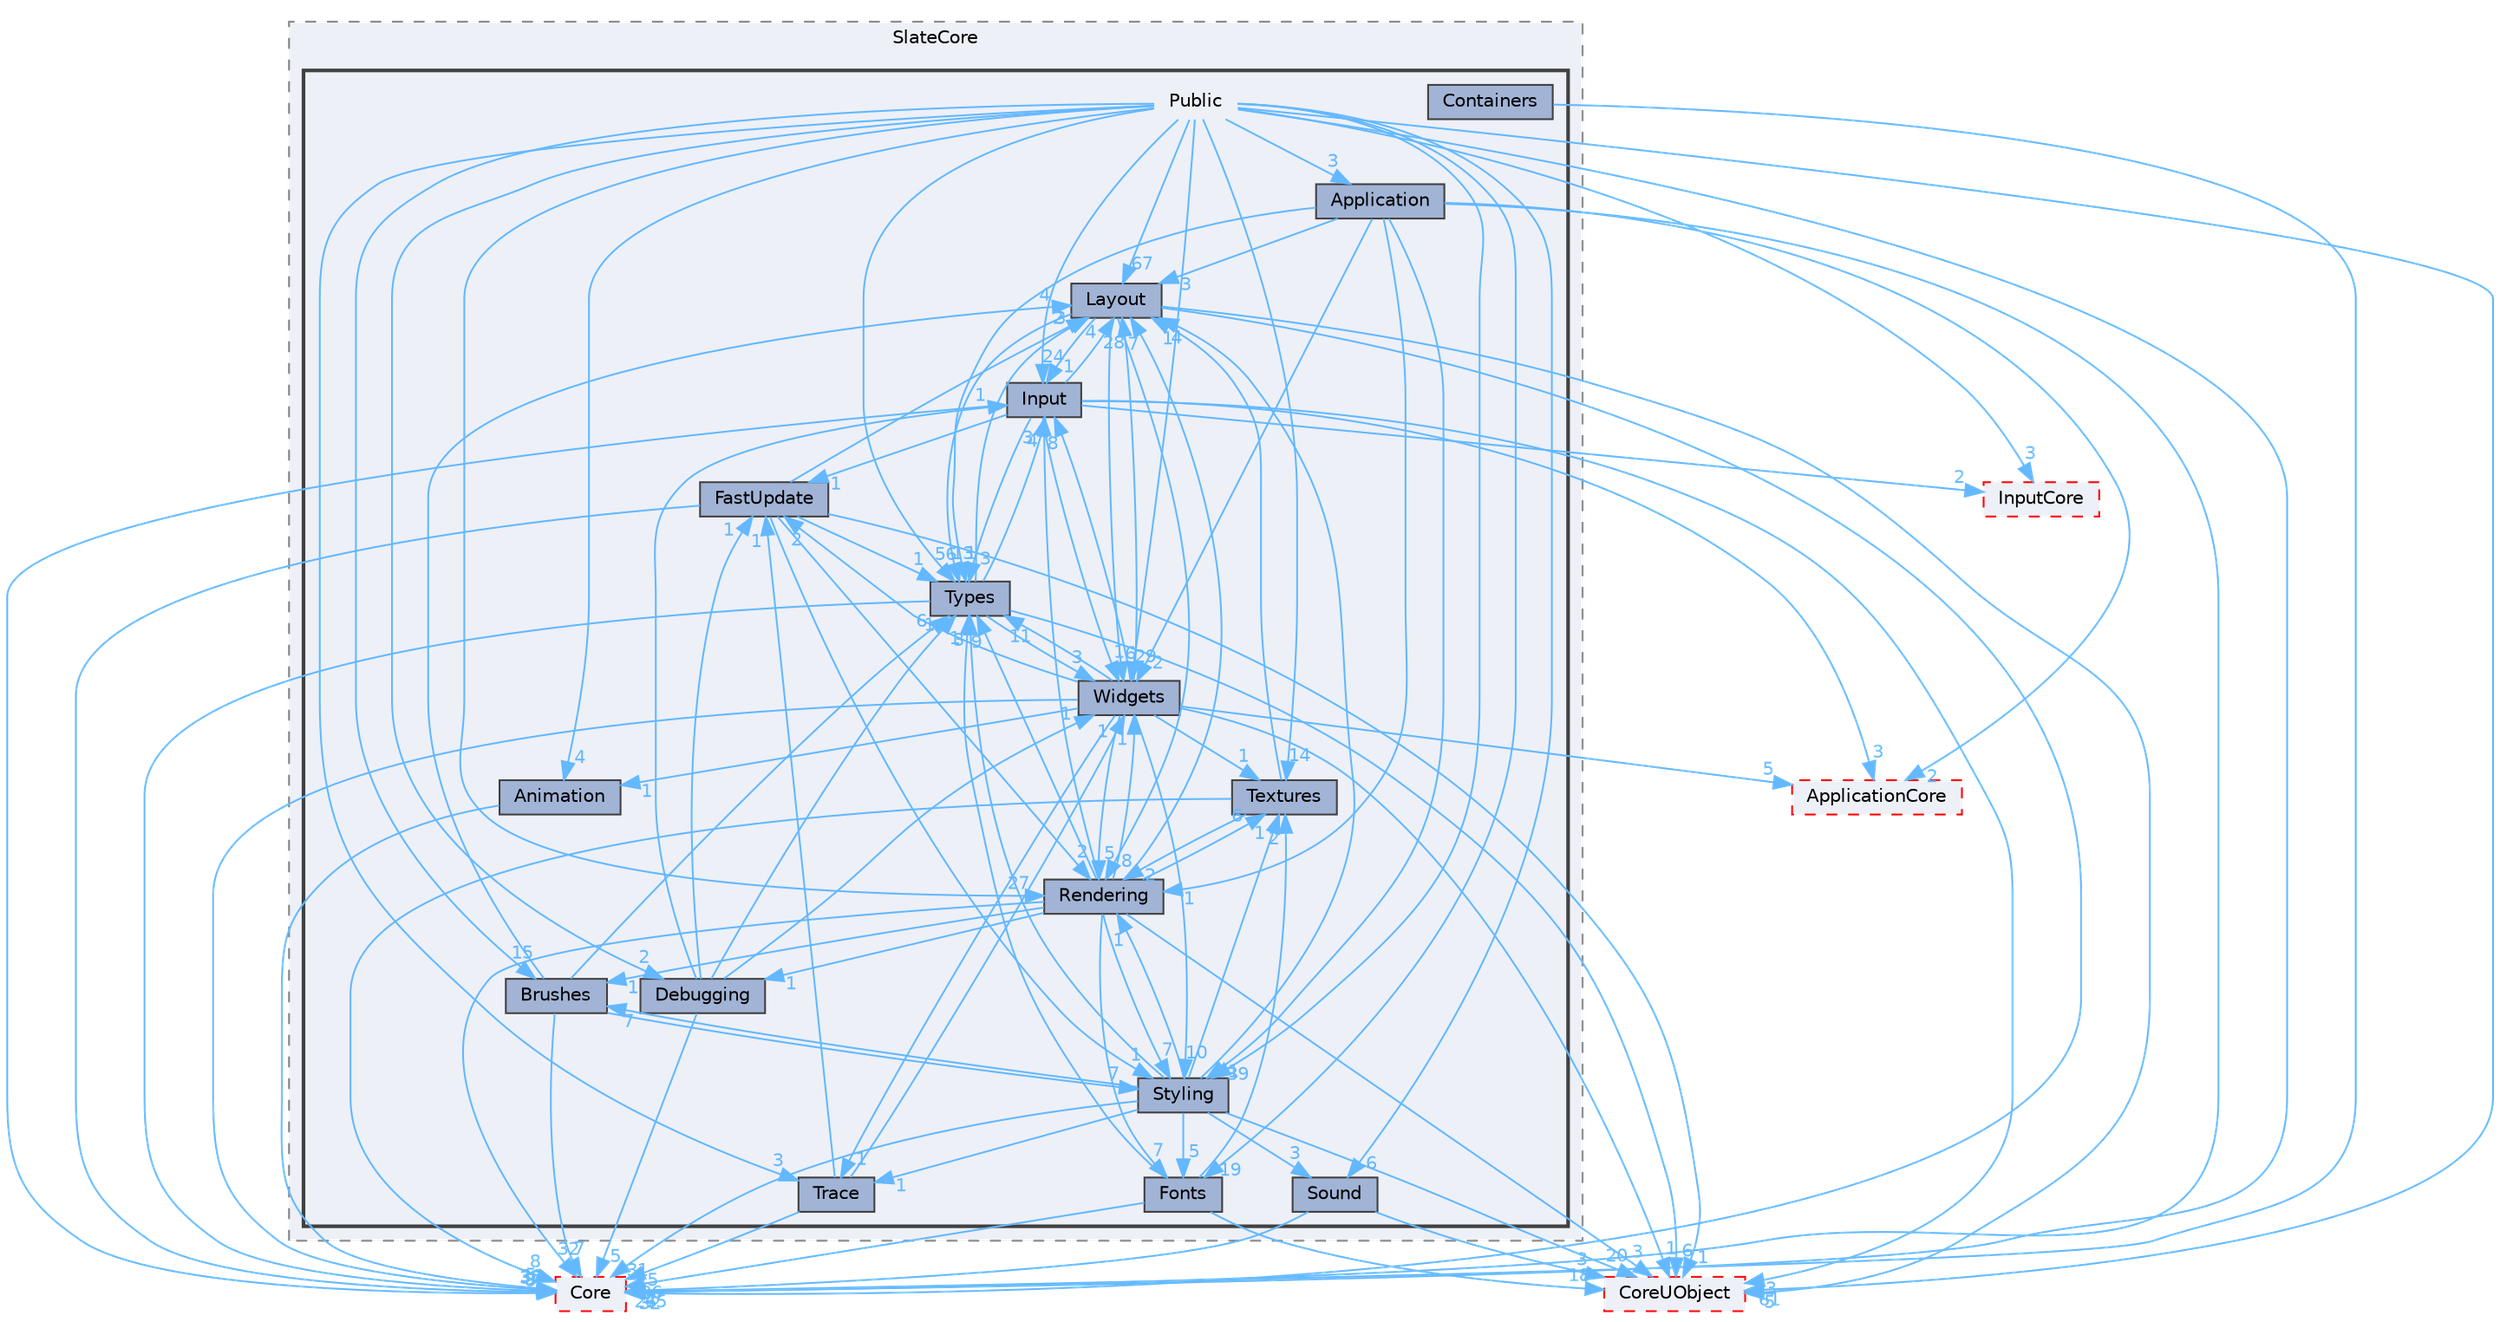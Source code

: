 digraph "Public"
{
 // INTERACTIVE_SVG=YES
 // LATEX_PDF_SIZE
  bgcolor="transparent";
  edge [fontname=Helvetica,fontsize=10,labelfontname=Helvetica,labelfontsize=10];
  node [fontname=Helvetica,fontsize=10,shape=box,height=0.2,width=0.4];
  compound=true
  subgraph clusterdir_f0f0d357c8c9eca10fb05693ae8c53b1 {
    graph [ bgcolor="#edf0f7", pencolor="grey50", label="SlateCore", fontname=Helvetica,fontsize=10 style="filled,dashed", URL="dir_f0f0d357c8c9eca10fb05693ae8c53b1.html",tooltip=""]
  subgraph clusterdir_14e7ebd69e9a4010803c73febb04adda {
    graph [ bgcolor="#edf0f7", pencolor="grey25", label="", fontname=Helvetica,fontsize=10 style="filled,bold", URL="dir_14e7ebd69e9a4010803c73febb04adda.html",tooltip=""]
    dir_14e7ebd69e9a4010803c73febb04adda [shape=plaintext, label="Public"];
  dir_0d42715e3d76f94588cc155cac74af06 [label="Animation", fillcolor="#a2b4d6", color="grey25", style="filled", URL="dir_0d42715e3d76f94588cc155cac74af06.html",tooltip=""];
  dir_5a9426b1354d1e42acfba9a56081fbec [label="Application", fillcolor="#a2b4d6", color="grey25", style="filled", URL="dir_5a9426b1354d1e42acfba9a56081fbec.html",tooltip=""];
  dir_f80fc63d7891248ae199e08890204263 [label="Brushes", fillcolor="#a2b4d6", color="grey25", style="filled", URL="dir_f80fc63d7891248ae199e08890204263.html",tooltip=""];
  dir_6bede415586d3618551a4364d3ce1066 [label="Containers", fillcolor="#a2b4d6", color="grey25", style="filled", URL="dir_6bede415586d3618551a4364d3ce1066.html",tooltip=""];
  dir_f362dde3cc9c5505ce6323242b6f5aaf [label="Debugging", fillcolor="#a2b4d6", color="grey25", style="filled", URL="dir_f362dde3cc9c5505ce6323242b6f5aaf.html",tooltip=""];
  dir_c7bd69a04b005fff050c40121eaff101 [label="FastUpdate", fillcolor="#a2b4d6", color="grey25", style="filled", URL="dir_c7bd69a04b005fff050c40121eaff101.html",tooltip=""];
  dir_38acfaf937b57e3b915c5d49d04ab792 [label="Fonts", fillcolor="#a2b4d6", color="grey25", style="filled", URL="dir_38acfaf937b57e3b915c5d49d04ab792.html",tooltip=""];
  dir_d3d9e9dde9f93e66ba0f7c6ced170280 [label="Input", fillcolor="#a2b4d6", color="grey25", style="filled", URL="dir_d3d9e9dde9f93e66ba0f7c6ced170280.html",tooltip=""];
  dir_59de1ec1d766f3d531682fe99e593e3d [label="Layout", fillcolor="#a2b4d6", color="grey25", style="filled", URL="dir_59de1ec1d766f3d531682fe99e593e3d.html",tooltip=""];
  dir_fbce47e4ae815d0081b49ec8682d34b2 [label="Rendering", fillcolor="#a2b4d6", color="grey25", style="filled", URL="dir_fbce47e4ae815d0081b49ec8682d34b2.html",tooltip=""];
  dir_d7f1ab699135fe334e01abe12c8fe7c1 [label="Sound", fillcolor="#a2b4d6", color="grey25", style="filled", URL="dir_d7f1ab699135fe334e01abe12c8fe7c1.html",tooltip=""];
  dir_6331a9421f1e8db8392ab349be8aa572 [label="Styling", fillcolor="#a2b4d6", color="grey25", style="filled", URL="dir_6331a9421f1e8db8392ab349be8aa572.html",tooltip=""];
  dir_522901d0468144ac44219c7b8e2ad0fa [label="Textures", fillcolor="#a2b4d6", color="grey25", style="filled", URL="dir_522901d0468144ac44219c7b8e2ad0fa.html",tooltip=""];
  dir_e56113399c4cd40ed986cc28a0e64959 [label="Trace", fillcolor="#a2b4d6", color="grey25", style="filled", URL="dir_e56113399c4cd40ed986cc28a0e64959.html",tooltip=""];
  dir_794fc8708937e2950f05748bfb481b64 [label="Types", fillcolor="#a2b4d6", color="grey25", style="filled", URL="dir_794fc8708937e2950f05748bfb481b64.html",tooltip=""];
  dir_e7d20d9ce38b6dd031a5aa9f51470c23 [label="Widgets", fillcolor="#a2b4d6", color="grey25", style="filled", URL="dir_e7d20d9ce38b6dd031a5aa9f51470c23.html",tooltip=""];
  }
  }
  dir_0e6cddcc9caa1238c7f3774224afaa45 [label="Core", fillcolor="#edf0f7", color="red", style="filled,dashed", URL="dir_0e6cddcc9caa1238c7f3774224afaa45.html",tooltip=""];
  dir_3e8e1daf27a38f5d72a6cbf6f3b5d663 [label="InputCore", fillcolor="#edf0f7", color="red", style="filled,dashed", URL="dir_3e8e1daf27a38f5d72a6cbf6f3b5d663.html",tooltip=""];
  dir_4c499e5e32e2b4479ad7e552df73eeae [label="CoreUObject", fillcolor="#edf0f7", color="red", style="filled,dashed", URL="dir_4c499e5e32e2b4479ad7e552df73eeae.html",tooltip=""];
  dir_a0470932637a5b4378844d0dd6134206 [label="ApplicationCore", fillcolor="#edf0f7", color="red", style="filled,dashed", URL="dir_a0470932637a5b4378844d0dd6134206.html",tooltip=""];
  dir_14e7ebd69e9a4010803c73febb04adda->dir_0d42715e3d76f94588cc155cac74af06 [headlabel="4", labeldistance=1.5 headhref="dir_000953_000038.html" href="dir_000953_000038.html" color="steelblue1" fontcolor="steelblue1"];
  dir_14e7ebd69e9a4010803c73febb04adda->dir_0e6cddcc9caa1238c7f3774224afaa45 [headlabel="265", labeldistance=1.5 headhref="dir_000953_000266.html" href="dir_000953_000266.html" color="steelblue1" fontcolor="steelblue1"];
  dir_14e7ebd69e9a4010803c73febb04adda->dir_38acfaf937b57e3b915c5d49d04ab792 [headlabel="19", labeldistance=1.5 headhref="dir_000953_000407.html" href="dir_000953_000407.html" color="steelblue1" fontcolor="steelblue1"];
  dir_14e7ebd69e9a4010803c73febb04adda->dir_3e8e1daf27a38f5d72a6cbf6f3b5d663 [headlabel="3", labeldistance=1.5 headhref="dir_000953_000493.html" href="dir_000953_000493.html" color="steelblue1" fontcolor="steelblue1"];
  dir_14e7ebd69e9a4010803c73febb04adda->dir_4c499e5e32e2b4479ad7e552df73eeae [headlabel="61", labeldistance=1.5 headhref="dir_000953_000268.html" href="dir_000953_000268.html" color="steelblue1" fontcolor="steelblue1"];
  dir_14e7ebd69e9a4010803c73febb04adda->dir_522901d0468144ac44219c7b8e2ad0fa [headlabel="14", labeldistance=1.5 headhref="dir_000953_001185.html" href="dir_000953_001185.html" color="steelblue1" fontcolor="steelblue1"];
  dir_14e7ebd69e9a4010803c73febb04adda->dir_59de1ec1d766f3d531682fe99e593e3d [headlabel="67", labeldistance=1.5 headhref="dir_000953_000561.html" href="dir_000953_000561.html" color="steelblue1" fontcolor="steelblue1"];
  dir_14e7ebd69e9a4010803c73febb04adda->dir_5a9426b1354d1e42acfba9a56081fbec [headlabel="3", labeldistance=1.5 headhref="dir_000953_000055.html" href="dir_000953_000055.html" color="steelblue1" fontcolor="steelblue1"];
  dir_14e7ebd69e9a4010803c73febb04adda->dir_6331a9421f1e8db8392ab349be8aa572 [headlabel="39", labeldistance=1.5 headhref="dir_000953_001145.html" href="dir_000953_001145.html" color="steelblue1" fontcolor="steelblue1"];
  dir_14e7ebd69e9a4010803c73febb04adda->dir_794fc8708937e2950f05748bfb481b64 [headlabel="56", labeldistance=1.5 headhref="dir_000953_001219.html" href="dir_000953_001219.html" color="steelblue1" fontcolor="steelblue1"];
  dir_14e7ebd69e9a4010803c73febb04adda->dir_d3d9e9dde9f93e66ba0f7c6ced170280 [headlabel="24", labeldistance=1.5 headhref="dir_000953_000492.html" href="dir_000953_000492.html" color="steelblue1" fontcolor="steelblue1"];
  dir_14e7ebd69e9a4010803c73febb04adda->dir_d7f1ab699135fe334e01abe12c8fe7c1 [headlabel="6", labeldistance=1.5 headhref="dir_000953_001055.html" href="dir_000953_001055.html" color="steelblue1" fontcolor="steelblue1"];
  dir_14e7ebd69e9a4010803c73febb04adda->dir_e56113399c4cd40ed986cc28a0e64959 [headlabel="3", labeldistance=1.5 headhref="dir_000953_001193.html" href="dir_000953_001193.html" color="steelblue1" fontcolor="steelblue1"];
  dir_14e7ebd69e9a4010803c73febb04adda->dir_e7d20d9ce38b6dd031a5aa9f51470c23 [headlabel="29", labeldistance=1.5 headhref="dir_000953_001290.html" href="dir_000953_001290.html" color="steelblue1" fontcolor="steelblue1"];
  dir_14e7ebd69e9a4010803c73febb04adda->dir_f362dde3cc9c5505ce6323242b6f5aaf [headlabel="2", labeldistance=1.5 headhref="dir_000953_000302.html" href="dir_000953_000302.html" color="steelblue1" fontcolor="steelblue1"];
  dir_14e7ebd69e9a4010803c73febb04adda->dir_f80fc63d7891248ae199e08890204263 [headlabel="15", labeldistance=1.5 headhref="dir_000953_000113.html" href="dir_000953_000113.html" color="steelblue1" fontcolor="steelblue1"];
  dir_14e7ebd69e9a4010803c73febb04adda->dir_fbce47e4ae815d0081b49ec8682d34b2 [headlabel="27", labeldistance=1.5 headhref="dir_000953_000963.html" href="dir_000953_000963.html" color="steelblue1" fontcolor="steelblue1"];
  dir_0d42715e3d76f94588cc155cac74af06->dir_0e6cddcc9caa1238c7f3774224afaa45 [headlabel="5", labeldistance=1.5 headhref="dir_000038_000266.html" href="dir_000038_000266.html" color="steelblue1" fontcolor="steelblue1"];
  dir_5a9426b1354d1e42acfba9a56081fbec->dir_0e6cddcc9caa1238c7f3774224afaa45 [headlabel="7", labeldistance=1.5 headhref="dir_000055_000266.html" href="dir_000055_000266.html" color="steelblue1" fontcolor="steelblue1"];
  dir_5a9426b1354d1e42acfba9a56081fbec->dir_59de1ec1d766f3d531682fe99e593e3d [headlabel="3", labeldistance=1.5 headhref="dir_000055_000561.html" href="dir_000055_000561.html" color="steelblue1" fontcolor="steelblue1"];
  dir_5a9426b1354d1e42acfba9a56081fbec->dir_6331a9421f1e8db8392ab349be8aa572 [headlabel="1", labeldistance=1.5 headhref="dir_000055_001145.html" href="dir_000055_001145.html" color="steelblue1" fontcolor="steelblue1"];
  dir_5a9426b1354d1e42acfba9a56081fbec->dir_794fc8708937e2950f05748bfb481b64 [headlabel="1", labeldistance=1.5 headhref="dir_000055_001219.html" href="dir_000055_001219.html" color="steelblue1" fontcolor="steelblue1"];
  dir_5a9426b1354d1e42acfba9a56081fbec->dir_a0470932637a5b4378844d0dd6134206 [headlabel="2", labeldistance=1.5 headhref="dir_000055_000056.html" href="dir_000055_000056.html" color="steelblue1" fontcolor="steelblue1"];
  dir_5a9426b1354d1e42acfba9a56081fbec->dir_e7d20d9ce38b6dd031a5aa9f51470c23 [headlabel="2", labeldistance=1.5 headhref="dir_000055_001290.html" href="dir_000055_001290.html" color="steelblue1" fontcolor="steelblue1"];
  dir_5a9426b1354d1e42acfba9a56081fbec->dir_fbce47e4ae815d0081b49ec8682d34b2 [headlabel="1", labeldistance=1.5 headhref="dir_000055_000963.html" href="dir_000055_000963.html" color="steelblue1" fontcolor="steelblue1"];
  dir_f80fc63d7891248ae199e08890204263->dir_0e6cddcc9caa1238c7f3774224afaa45 [headlabel="7", labeldistance=1.5 headhref="dir_000113_000266.html" href="dir_000113_000266.html" color="steelblue1" fontcolor="steelblue1"];
  dir_f80fc63d7891248ae199e08890204263->dir_59de1ec1d766f3d531682fe99e593e3d [headlabel="4", labeldistance=1.5 headhref="dir_000113_000561.html" href="dir_000113_000561.html" color="steelblue1" fontcolor="steelblue1"];
  dir_f80fc63d7891248ae199e08890204263->dir_6331a9421f1e8db8392ab349be8aa572 [headlabel="7", labeldistance=1.5 headhref="dir_000113_001145.html" href="dir_000113_001145.html" color="steelblue1" fontcolor="steelblue1"];
  dir_f80fc63d7891248ae199e08890204263->dir_794fc8708937e2950f05748bfb481b64 [headlabel="6", labeldistance=1.5 headhref="dir_000113_001219.html" href="dir_000113_001219.html" color="steelblue1" fontcolor="steelblue1"];
  dir_6bede415586d3618551a4364d3ce1066->dir_0e6cddcc9caa1238c7f3774224afaa45 [headlabel="7", labeldistance=1.5 headhref="dir_000256_000266.html" href="dir_000256_000266.html" color="steelblue1" fontcolor="steelblue1"];
  dir_f362dde3cc9c5505ce6323242b6f5aaf->dir_0e6cddcc9caa1238c7f3774224afaa45 [headlabel="5", labeldistance=1.5 headhref="dir_000302_000266.html" href="dir_000302_000266.html" color="steelblue1" fontcolor="steelblue1"];
  dir_f362dde3cc9c5505ce6323242b6f5aaf->dir_794fc8708937e2950f05748bfb481b64 [headlabel="1", labeldistance=1.5 headhref="dir_000302_001219.html" href="dir_000302_001219.html" color="steelblue1" fontcolor="steelblue1"];
  dir_f362dde3cc9c5505ce6323242b6f5aaf->dir_c7bd69a04b005fff050c40121eaff101 [headlabel="1", labeldistance=1.5 headhref="dir_000302_000393.html" href="dir_000302_000393.html" color="steelblue1" fontcolor="steelblue1"];
  dir_f362dde3cc9c5505ce6323242b6f5aaf->dir_d3d9e9dde9f93e66ba0f7c6ced170280 [headlabel="1", labeldistance=1.5 headhref="dir_000302_000492.html" href="dir_000302_000492.html" color="steelblue1" fontcolor="steelblue1"];
  dir_f362dde3cc9c5505ce6323242b6f5aaf->dir_e7d20d9ce38b6dd031a5aa9f51470c23 [headlabel="1", labeldistance=1.5 headhref="dir_000302_001290.html" href="dir_000302_001290.html" color="steelblue1" fontcolor="steelblue1"];
  dir_c7bd69a04b005fff050c40121eaff101->dir_0e6cddcc9caa1238c7f3774224afaa45 [headlabel="9", labeldistance=1.5 headhref="dir_000393_000266.html" href="dir_000393_000266.html" color="steelblue1" fontcolor="steelblue1"];
  dir_c7bd69a04b005fff050c40121eaff101->dir_4c499e5e32e2b4479ad7e552df73eeae [headlabel="1", labeldistance=1.5 headhref="dir_000393_000268.html" href="dir_000393_000268.html" color="steelblue1" fontcolor="steelblue1"];
  dir_c7bd69a04b005fff050c40121eaff101->dir_59de1ec1d766f3d531682fe99e593e3d [headlabel="2", labeldistance=1.5 headhref="dir_000393_000561.html" href="dir_000393_000561.html" color="steelblue1" fontcolor="steelblue1"];
  dir_c7bd69a04b005fff050c40121eaff101->dir_6331a9421f1e8db8392ab349be8aa572 [headlabel="1", labeldistance=1.5 headhref="dir_000393_001145.html" href="dir_000393_001145.html" color="steelblue1" fontcolor="steelblue1"];
  dir_c7bd69a04b005fff050c40121eaff101->dir_794fc8708937e2950f05748bfb481b64 [headlabel="1", labeldistance=1.5 headhref="dir_000393_001219.html" href="dir_000393_001219.html" color="steelblue1" fontcolor="steelblue1"];
  dir_c7bd69a04b005fff050c40121eaff101->dir_fbce47e4ae815d0081b49ec8682d34b2 [headlabel="2", labeldistance=1.5 headhref="dir_000393_000963.html" href="dir_000393_000963.html" color="steelblue1" fontcolor="steelblue1"];
  dir_38acfaf937b57e3b915c5d49d04ab792->dir_0e6cddcc9caa1238c7f3774224afaa45 [headlabel="26", labeldistance=1.5 headhref="dir_000407_000266.html" href="dir_000407_000266.html" color="steelblue1" fontcolor="steelblue1"];
  dir_38acfaf937b57e3b915c5d49d04ab792->dir_4c499e5e32e2b4479ad7e552df73eeae [headlabel="18", labeldistance=1.5 headhref="dir_000407_000268.html" href="dir_000407_000268.html" color="steelblue1" fontcolor="steelblue1"];
  dir_38acfaf937b57e3b915c5d49d04ab792->dir_522901d0468144ac44219c7b8e2ad0fa [headlabel="2", labeldistance=1.5 headhref="dir_000407_001185.html" href="dir_000407_001185.html" color="steelblue1" fontcolor="steelblue1"];
  dir_38acfaf937b57e3b915c5d49d04ab792->dir_794fc8708937e2950f05748bfb481b64 [headlabel="1", labeldistance=1.5 headhref="dir_000407_001219.html" href="dir_000407_001219.html" color="steelblue1" fontcolor="steelblue1"];
  dir_d3d9e9dde9f93e66ba0f7c6ced170280->dir_0e6cddcc9caa1238c7f3774224afaa45 [headlabel="8", labeldistance=1.5 headhref="dir_000492_000266.html" href="dir_000492_000266.html" color="steelblue1" fontcolor="steelblue1"];
  dir_d3d9e9dde9f93e66ba0f7c6ced170280->dir_3e8e1daf27a38f5d72a6cbf6f3b5d663 [headlabel="2", labeldistance=1.5 headhref="dir_000492_000493.html" href="dir_000492_000493.html" color="steelblue1" fontcolor="steelblue1"];
  dir_d3d9e9dde9f93e66ba0f7c6ced170280->dir_4c499e5e32e2b4479ad7e552df73eeae [headlabel="3", labeldistance=1.5 headhref="dir_000492_000268.html" href="dir_000492_000268.html" color="steelblue1" fontcolor="steelblue1"];
  dir_d3d9e9dde9f93e66ba0f7c6ced170280->dir_59de1ec1d766f3d531682fe99e593e3d [headlabel="4", labeldistance=1.5 headhref="dir_000492_000561.html" href="dir_000492_000561.html" color="steelblue1" fontcolor="steelblue1"];
  dir_d3d9e9dde9f93e66ba0f7c6ced170280->dir_794fc8708937e2950f05748bfb481b64 [headlabel="3", labeldistance=1.5 headhref="dir_000492_001219.html" href="dir_000492_001219.html" color="steelblue1" fontcolor="steelblue1"];
  dir_d3d9e9dde9f93e66ba0f7c6ced170280->dir_a0470932637a5b4378844d0dd6134206 [headlabel="3", labeldistance=1.5 headhref="dir_000492_000056.html" href="dir_000492_000056.html" color="steelblue1" fontcolor="steelblue1"];
  dir_d3d9e9dde9f93e66ba0f7c6ced170280->dir_c7bd69a04b005fff050c40121eaff101 [headlabel="1", labeldistance=1.5 headhref="dir_000492_000393.html" href="dir_000492_000393.html" color="steelblue1" fontcolor="steelblue1"];
  dir_d3d9e9dde9f93e66ba0f7c6ced170280->dir_e7d20d9ce38b6dd031a5aa9f51470c23 [headlabel="1", labeldistance=1.5 headhref="dir_000492_001290.html" href="dir_000492_001290.html" color="steelblue1" fontcolor="steelblue1"];
  dir_59de1ec1d766f3d531682fe99e593e3d->dir_0e6cddcc9caa1238c7f3774224afaa45 [headlabel="32", labeldistance=1.5 headhref="dir_000561_000266.html" href="dir_000561_000266.html" color="steelblue1" fontcolor="steelblue1"];
  dir_59de1ec1d766f3d531682fe99e593e3d->dir_4c499e5e32e2b4479ad7e552df73eeae [headlabel="5", labeldistance=1.5 headhref="dir_000561_000268.html" href="dir_000561_000268.html" color="steelblue1" fontcolor="steelblue1"];
  dir_59de1ec1d766f3d531682fe99e593e3d->dir_794fc8708937e2950f05748bfb481b64 [headlabel="13", labeldistance=1.5 headhref="dir_000561_001219.html" href="dir_000561_001219.html" color="steelblue1" fontcolor="steelblue1"];
  dir_59de1ec1d766f3d531682fe99e593e3d->dir_d3d9e9dde9f93e66ba0f7c6ced170280 [headlabel="1", labeldistance=1.5 headhref="dir_000561_000492.html" href="dir_000561_000492.html" color="steelblue1" fontcolor="steelblue1"];
  dir_59de1ec1d766f3d531682fe99e593e3d->dir_e7d20d9ce38b6dd031a5aa9f51470c23 [headlabel="6", labeldistance=1.5 headhref="dir_000561_001290.html" href="dir_000561_001290.html" color="steelblue1" fontcolor="steelblue1"];
  dir_59de1ec1d766f3d531682fe99e593e3d->dir_fbce47e4ae815d0081b49ec8682d34b2 [headlabel="8", labeldistance=1.5 headhref="dir_000561_000963.html" href="dir_000561_000963.html" color="steelblue1" fontcolor="steelblue1"];
  dir_fbce47e4ae815d0081b49ec8682d34b2->dir_0e6cddcc9caa1238c7f3774224afaa45 [headlabel="32", labeldistance=1.5 headhref="dir_000963_000266.html" href="dir_000963_000266.html" color="steelblue1" fontcolor="steelblue1"];
  dir_fbce47e4ae815d0081b49ec8682d34b2->dir_38acfaf937b57e3b915c5d49d04ab792 [headlabel="7", labeldistance=1.5 headhref="dir_000963_000407.html" href="dir_000963_000407.html" color="steelblue1" fontcolor="steelblue1"];
  dir_fbce47e4ae815d0081b49ec8682d34b2->dir_4c499e5e32e2b4479ad7e552df73eeae [headlabel="3", labeldistance=1.5 headhref="dir_000963_000268.html" href="dir_000963_000268.html" color="steelblue1" fontcolor="steelblue1"];
  dir_fbce47e4ae815d0081b49ec8682d34b2->dir_522901d0468144ac44219c7b8e2ad0fa [headlabel="6", labeldistance=1.5 headhref="dir_000963_001185.html" href="dir_000963_001185.html" color="steelblue1" fontcolor="steelblue1"];
  dir_fbce47e4ae815d0081b49ec8682d34b2->dir_59de1ec1d766f3d531682fe99e593e3d [headlabel="7", labeldistance=1.5 headhref="dir_000963_000561.html" href="dir_000963_000561.html" color="steelblue1" fontcolor="steelblue1"];
  dir_fbce47e4ae815d0081b49ec8682d34b2->dir_6331a9421f1e8db8392ab349be8aa572 [headlabel="7", labeldistance=1.5 headhref="dir_000963_001145.html" href="dir_000963_001145.html" color="steelblue1" fontcolor="steelblue1"];
  dir_fbce47e4ae815d0081b49ec8682d34b2->dir_794fc8708937e2950f05748bfb481b64 [headlabel="9", labeldistance=1.5 headhref="dir_000963_001219.html" href="dir_000963_001219.html" color="steelblue1" fontcolor="steelblue1"];
  dir_fbce47e4ae815d0081b49ec8682d34b2->dir_d3d9e9dde9f93e66ba0f7c6ced170280 [headlabel="4", labeldistance=1.5 headhref="dir_000963_000492.html" href="dir_000963_000492.html" color="steelblue1" fontcolor="steelblue1"];
  dir_fbce47e4ae815d0081b49ec8682d34b2->dir_e7d20d9ce38b6dd031a5aa9f51470c23 [headlabel="1", labeldistance=1.5 headhref="dir_000963_001290.html" href="dir_000963_001290.html" color="steelblue1" fontcolor="steelblue1"];
  dir_fbce47e4ae815d0081b49ec8682d34b2->dir_f362dde3cc9c5505ce6323242b6f5aaf [headlabel="1", labeldistance=1.5 headhref="dir_000963_000302.html" href="dir_000963_000302.html" color="steelblue1" fontcolor="steelblue1"];
  dir_fbce47e4ae815d0081b49ec8682d34b2->dir_f80fc63d7891248ae199e08890204263 [headlabel="1", labeldistance=1.5 headhref="dir_000963_000113.html" href="dir_000963_000113.html" color="steelblue1" fontcolor="steelblue1"];
  dir_d7f1ab699135fe334e01abe12c8fe7c1->dir_0e6cddcc9caa1238c7f3774224afaa45 [headlabel="4", labeldistance=1.5 headhref="dir_001055_000266.html" href="dir_001055_000266.html" color="steelblue1" fontcolor="steelblue1"];
  dir_d7f1ab699135fe334e01abe12c8fe7c1->dir_4c499e5e32e2b4479ad7e552df73eeae [headlabel="3", labeldistance=1.5 headhref="dir_001055_000268.html" href="dir_001055_000268.html" color="steelblue1" fontcolor="steelblue1"];
  dir_6331a9421f1e8db8392ab349be8aa572->dir_0e6cddcc9caa1238c7f3774224afaa45 [headlabel="31", labeldistance=1.5 headhref="dir_001145_000266.html" href="dir_001145_000266.html" color="steelblue1" fontcolor="steelblue1"];
  dir_6331a9421f1e8db8392ab349be8aa572->dir_38acfaf937b57e3b915c5d49d04ab792 [headlabel="5", labeldistance=1.5 headhref="dir_001145_000407.html" href="dir_001145_000407.html" color="steelblue1" fontcolor="steelblue1"];
  dir_6331a9421f1e8db8392ab349be8aa572->dir_4c499e5e32e2b4479ad7e552df73eeae [headlabel="20", labeldistance=1.5 headhref="dir_001145_000268.html" href="dir_001145_000268.html" color="steelblue1" fontcolor="steelblue1"];
  dir_6331a9421f1e8db8392ab349be8aa572->dir_522901d0468144ac44219c7b8e2ad0fa [headlabel="1", labeldistance=1.5 headhref="dir_001145_001185.html" href="dir_001145_001185.html" color="steelblue1" fontcolor="steelblue1"];
  dir_6331a9421f1e8db8392ab349be8aa572->dir_59de1ec1d766f3d531682fe99e593e3d [headlabel="4", labeldistance=1.5 headhref="dir_001145_000561.html" href="dir_001145_000561.html" color="steelblue1" fontcolor="steelblue1"];
  dir_6331a9421f1e8db8392ab349be8aa572->dir_794fc8708937e2950f05748bfb481b64 [headlabel="3", labeldistance=1.5 headhref="dir_001145_001219.html" href="dir_001145_001219.html" color="steelblue1" fontcolor="steelblue1"];
  dir_6331a9421f1e8db8392ab349be8aa572->dir_d7f1ab699135fe334e01abe12c8fe7c1 [headlabel="3", labeldistance=1.5 headhref="dir_001145_001055.html" href="dir_001145_001055.html" color="steelblue1" fontcolor="steelblue1"];
  dir_6331a9421f1e8db8392ab349be8aa572->dir_e56113399c4cd40ed986cc28a0e64959 [headlabel="1", labeldistance=1.5 headhref="dir_001145_001193.html" href="dir_001145_001193.html" color="steelblue1" fontcolor="steelblue1"];
  dir_6331a9421f1e8db8392ab349be8aa572->dir_f80fc63d7891248ae199e08890204263 [headlabel="7", labeldistance=1.5 headhref="dir_001145_000113.html" href="dir_001145_000113.html" color="steelblue1" fontcolor="steelblue1"];
  dir_6331a9421f1e8db8392ab349be8aa572->dir_fbce47e4ae815d0081b49ec8682d34b2 [headlabel="1", labeldistance=1.5 headhref="dir_001145_000963.html" href="dir_001145_000963.html" color="steelblue1" fontcolor="steelblue1"];
  dir_522901d0468144ac44219c7b8e2ad0fa->dir_0e6cddcc9caa1238c7f3774224afaa45 [headlabel="8", labeldistance=1.5 headhref="dir_001185_000266.html" href="dir_001185_000266.html" color="steelblue1" fontcolor="steelblue1"];
  dir_522901d0468144ac44219c7b8e2ad0fa->dir_59de1ec1d766f3d531682fe99e593e3d [headlabel="1", labeldistance=1.5 headhref="dir_001185_000561.html" href="dir_001185_000561.html" color="steelblue1" fontcolor="steelblue1"];
  dir_522901d0468144ac44219c7b8e2ad0fa->dir_fbce47e4ae815d0081b49ec8682d34b2 [headlabel="2", labeldistance=1.5 headhref="dir_001185_000963.html" href="dir_001185_000963.html" color="steelblue1" fontcolor="steelblue1"];
  dir_e56113399c4cd40ed986cc28a0e64959->dir_0e6cddcc9caa1238c7f3774224afaa45 [headlabel="5", labeldistance=1.5 headhref="dir_001193_000266.html" href="dir_001193_000266.html" color="steelblue1" fontcolor="steelblue1"];
  dir_e56113399c4cd40ed986cc28a0e64959->dir_c7bd69a04b005fff050c40121eaff101 [headlabel="1", labeldistance=1.5 headhref="dir_001193_000393.html" href="dir_001193_000393.html" color="steelblue1" fontcolor="steelblue1"];
  dir_e56113399c4cd40ed986cc28a0e64959->dir_e7d20d9ce38b6dd031a5aa9f51470c23 [headlabel="1", labeldistance=1.5 headhref="dir_001193_001290.html" href="dir_001193_001290.html" color="steelblue1" fontcolor="steelblue1"];
  dir_794fc8708937e2950f05748bfb481b64->dir_0e6cddcc9caa1238c7f3774224afaa45 [headlabel="37", labeldistance=1.5 headhref="dir_001219_000266.html" href="dir_001219_000266.html" color="steelblue1" fontcolor="steelblue1"];
  dir_794fc8708937e2950f05748bfb481b64->dir_4c499e5e32e2b4479ad7e552df73eeae [headlabel="6", labeldistance=1.5 headhref="dir_001219_000268.html" href="dir_001219_000268.html" color="steelblue1" fontcolor="steelblue1"];
  dir_794fc8708937e2950f05748bfb481b64->dir_59de1ec1d766f3d531682fe99e593e3d [headlabel="3", labeldistance=1.5 headhref="dir_001219_000561.html" href="dir_001219_000561.html" color="steelblue1" fontcolor="steelblue1"];
  dir_794fc8708937e2950f05748bfb481b64->dir_d3d9e9dde9f93e66ba0f7c6ced170280 [headlabel="3", labeldistance=1.5 headhref="dir_001219_000492.html" href="dir_001219_000492.html" color="steelblue1" fontcolor="steelblue1"];
  dir_794fc8708937e2950f05748bfb481b64->dir_e7d20d9ce38b6dd031a5aa9f51470c23 [headlabel="3", labeldistance=1.5 headhref="dir_001219_001290.html" href="dir_001219_001290.html" color="steelblue1" fontcolor="steelblue1"];
  dir_e7d20d9ce38b6dd031a5aa9f51470c23->dir_0d42715e3d76f94588cc155cac74af06 [headlabel="1", labeldistance=1.5 headhref="dir_001290_000038.html" href="dir_001290_000038.html" color="steelblue1" fontcolor="steelblue1"];
  dir_e7d20d9ce38b6dd031a5aa9f51470c23->dir_0e6cddcc9caa1238c7f3774224afaa45 [headlabel="36", labeldistance=1.5 headhref="dir_001290_000266.html" href="dir_001290_000266.html" color="steelblue1" fontcolor="steelblue1"];
  dir_e7d20d9ce38b6dd031a5aa9f51470c23->dir_4c499e5e32e2b4479ad7e552df73eeae [headlabel="1", labeldistance=1.5 headhref="dir_001290_000268.html" href="dir_001290_000268.html" color="steelblue1" fontcolor="steelblue1"];
  dir_e7d20d9ce38b6dd031a5aa9f51470c23->dir_522901d0468144ac44219c7b8e2ad0fa [headlabel="1", labeldistance=1.5 headhref="dir_001290_001185.html" href="dir_001290_001185.html" color="steelblue1" fontcolor="steelblue1"];
  dir_e7d20d9ce38b6dd031a5aa9f51470c23->dir_59de1ec1d766f3d531682fe99e593e3d [headlabel="28", labeldistance=1.5 headhref="dir_001290_000561.html" href="dir_001290_000561.html" color="steelblue1" fontcolor="steelblue1"];
  dir_e7d20d9ce38b6dd031a5aa9f51470c23->dir_6331a9421f1e8db8392ab349be8aa572 [headlabel="10", labeldistance=1.5 headhref="dir_001290_001145.html" href="dir_001290_001145.html" color="steelblue1" fontcolor="steelblue1"];
  dir_e7d20d9ce38b6dd031a5aa9f51470c23->dir_794fc8708937e2950f05748bfb481b64 [headlabel="11", labeldistance=1.5 headhref="dir_001290_001219.html" href="dir_001290_001219.html" color="steelblue1" fontcolor="steelblue1"];
  dir_e7d20d9ce38b6dd031a5aa9f51470c23->dir_a0470932637a5b4378844d0dd6134206 [headlabel="5", labeldistance=1.5 headhref="dir_001290_000056.html" href="dir_001290_000056.html" color="steelblue1" fontcolor="steelblue1"];
  dir_e7d20d9ce38b6dd031a5aa9f51470c23->dir_c7bd69a04b005fff050c40121eaff101 [headlabel="2", labeldistance=1.5 headhref="dir_001290_000393.html" href="dir_001290_000393.html" color="steelblue1" fontcolor="steelblue1"];
  dir_e7d20d9ce38b6dd031a5aa9f51470c23->dir_d3d9e9dde9f93e66ba0f7c6ced170280 [headlabel="8", labeldistance=1.5 headhref="dir_001290_000492.html" href="dir_001290_000492.html" color="steelblue1" fontcolor="steelblue1"];
  dir_e7d20d9ce38b6dd031a5aa9f51470c23->dir_e56113399c4cd40ed986cc28a0e64959 [headlabel="1", labeldistance=1.5 headhref="dir_001290_001193.html" href="dir_001290_001193.html" color="steelblue1" fontcolor="steelblue1"];
  dir_e7d20d9ce38b6dd031a5aa9f51470c23->dir_fbce47e4ae815d0081b49ec8682d34b2 [headlabel="5", labeldistance=1.5 headhref="dir_001290_000963.html" href="dir_001290_000963.html" color="steelblue1" fontcolor="steelblue1"];
}
